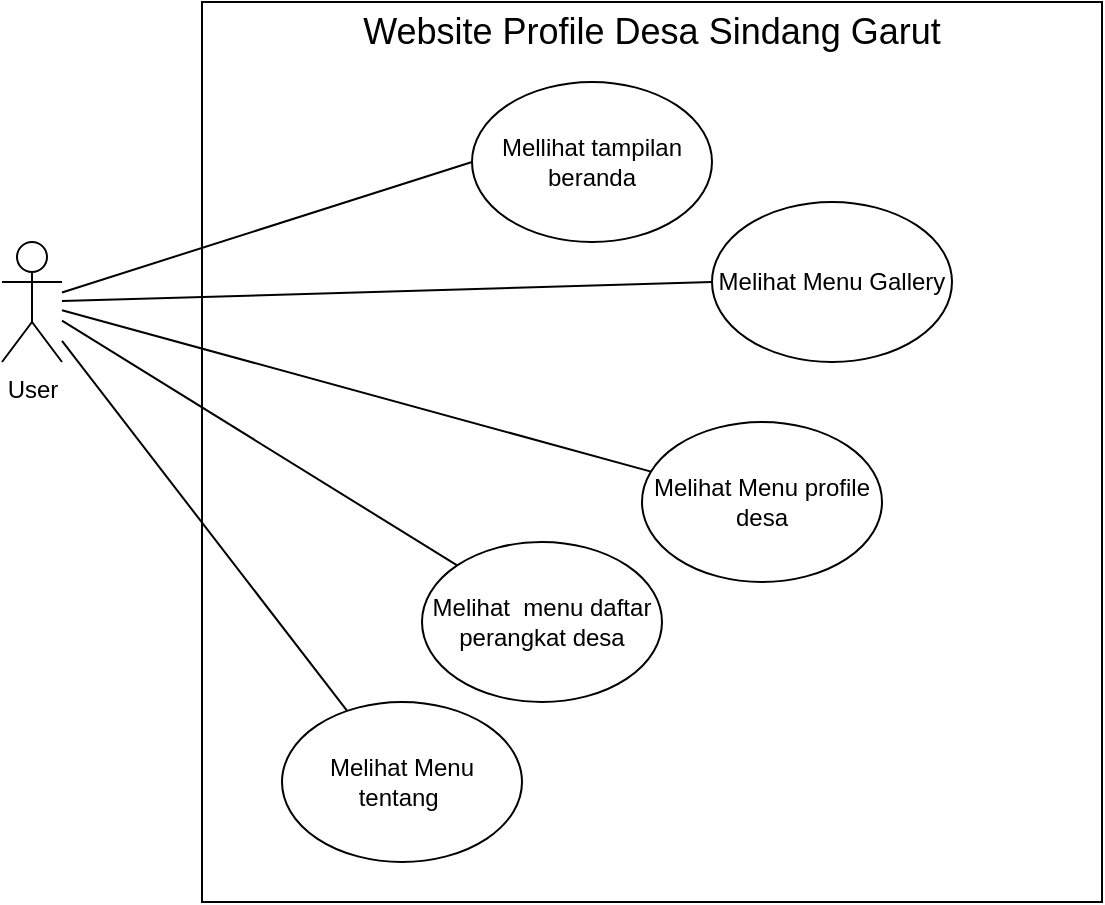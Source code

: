 <mxfile version="21.6.6" type="github">
  <diagram name="Page-1" id="-GwSkl9nzXwV50ArKSX1">
    <mxGraphModel dx="1009" dy="542" grid="1" gridSize="10" guides="1" tooltips="1" connect="1" arrows="1" fold="1" page="1" pageScale="1" pageWidth="850" pageHeight="1100" math="0" shadow="0">
      <root>
        <mxCell id="0" />
        <mxCell id="1" parent="0" />
        <mxCell id="dQai3DfMBmXv029jKbPG-1" value="" style="whiteSpace=wrap;html=1;aspect=fixed;" vertex="1" parent="1">
          <mxGeometry x="170" y="30" width="450" height="450" as="geometry" />
        </mxCell>
        <mxCell id="dQai3DfMBmXv029jKbPG-2" value="User" style="shape=umlActor;verticalLabelPosition=bottom;verticalAlign=top;html=1;outlineConnect=0;" vertex="1" parent="1">
          <mxGeometry x="70" y="150" width="30" height="60" as="geometry" />
        </mxCell>
        <mxCell id="dQai3DfMBmXv029jKbPG-3" value="Mellihat tampilan beranda" style="ellipse;whiteSpace=wrap;html=1;" vertex="1" parent="1">
          <mxGeometry x="305" y="70" width="120" height="80" as="geometry" />
        </mxCell>
        <mxCell id="dQai3DfMBmXv029jKbPG-4" value="Melihat&amp;nbsp; menu daftar perangkat desa" style="ellipse;whiteSpace=wrap;html=1;" vertex="1" parent="1">
          <mxGeometry x="280" y="300" width="120" height="80" as="geometry" />
        </mxCell>
        <mxCell id="dQai3DfMBmXv029jKbPG-5" value="Melihat Menu tentang&amp;nbsp;" style="ellipse;whiteSpace=wrap;html=1;" vertex="1" parent="1">
          <mxGeometry x="210" y="380" width="120" height="80" as="geometry" />
        </mxCell>
        <mxCell id="dQai3DfMBmXv029jKbPG-6" value="Melihat Menu profile desa" style="ellipse;whiteSpace=wrap;html=1;" vertex="1" parent="1">
          <mxGeometry x="390" y="240" width="120" height="80" as="geometry" />
        </mxCell>
        <mxCell id="dQai3DfMBmXv029jKbPG-7" value="Melihat Menu Gallery" style="ellipse;whiteSpace=wrap;html=1;" vertex="1" parent="1">
          <mxGeometry x="425" y="130" width="120" height="80" as="geometry" />
        </mxCell>
        <mxCell id="dQai3DfMBmXv029jKbPG-8" value="" style="endArrow=none;html=1;rounded=0;entryX=0;entryY=0.5;entryDx=0;entryDy=0;" edge="1" parent="1" source="dQai3DfMBmXv029jKbPG-2" target="dQai3DfMBmXv029jKbPG-3">
          <mxGeometry width="50" height="50" relative="1" as="geometry">
            <mxPoint x="210" y="300" as="sourcePoint" />
            <mxPoint x="260" y="250" as="targetPoint" />
          </mxGeometry>
        </mxCell>
        <mxCell id="dQai3DfMBmXv029jKbPG-9" value="" style="endArrow=none;html=1;rounded=0;entryX=0;entryY=0.5;entryDx=0;entryDy=0;" edge="1" parent="1" source="dQai3DfMBmXv029jKbPG-2" target="dQai3DfMBmXv029jKbPG-7">
          <mxGeometry width="50" height="50" relative="1" as="geometry">
            <mxPoint x="210" y="300" as="sourcePoint" />
            <mxPoint x="260" y="250" as="targetPoint" />
          </mxGeometry>
        </mxCell>
        <mxCell id="dQai3DfMBmXv029jKbPG-10" value="" style="endArrow=none;html=1;rounded=0;" edge="1" parent="1" source="dQai3DfMBmXv029jKbPG-2" target="dQai3DfMBmXv029jKbPG-6">
          <mxGeometry width="50" height="50" relative="1" as="geometry">
            <mxPoint x="210" y="300" as="sourcePoint" />
            <mxPoint x="260" y="250" as="targetPoint" />
          </mxGeometry>
        </mxCell>
        <mxCell id="dQai3DfMBmXv029jKbPG-11" value="" style="endArrow=none;html=1;rounded=0;entryX=0;entryY=0;entryDx=0;entryDy=0;" edge="1" parent="1" source="dQai3DfMBmXv029jKbPG-2" target="dQai3DfMBmXv029jKbPG-4">
          <mxGeometry width="50" height="50" relative="1" as="geometry">
            <mxPoint x="210" y="300" as="sourcePoint" />
            <mxPoint x="260" y="250" as="targetPoint" />
          </mxGeometry>
        </mxCell>
        <mxCell id="dQai3DfMBmXv029jKbPG-12" value="" style="endArrow=none;html=1;rounded=0;" edge="1" parent="1" source="dQai3DfMBmXv029jKbPG-2" target="dQai3DfMBmXv029jKbPG-5">
          <mxGeometry width="50" height="50" relative="1" as="geometry">
            <mxPoint x="210" y="300" as="sourcePoint" />
            <mxPoint x="260" y="250" as="targetPoint" />
          </mxGeometry>
        </mxCell>
        <mxCell id="dQai3DfMBmXv029jKbPG-13" value="&lt;font style=&quot;font-size: 18px;&quot;&gt;Website Profile Desa Sindang Garut&lt;/font&gt;" style="text;html=1;strokeColor=none;fillColor=none;align=center;verticalAlign=middle;whiteSpace=wrap;rounded=0;" vertex="1" parent="1">
          <mxGeometry x="240" y="30" width="310" height="30" as="geometry" />
        </mxCell>
      </root>
    </mxGraphModel>
  </diagram>
</mxfile>

